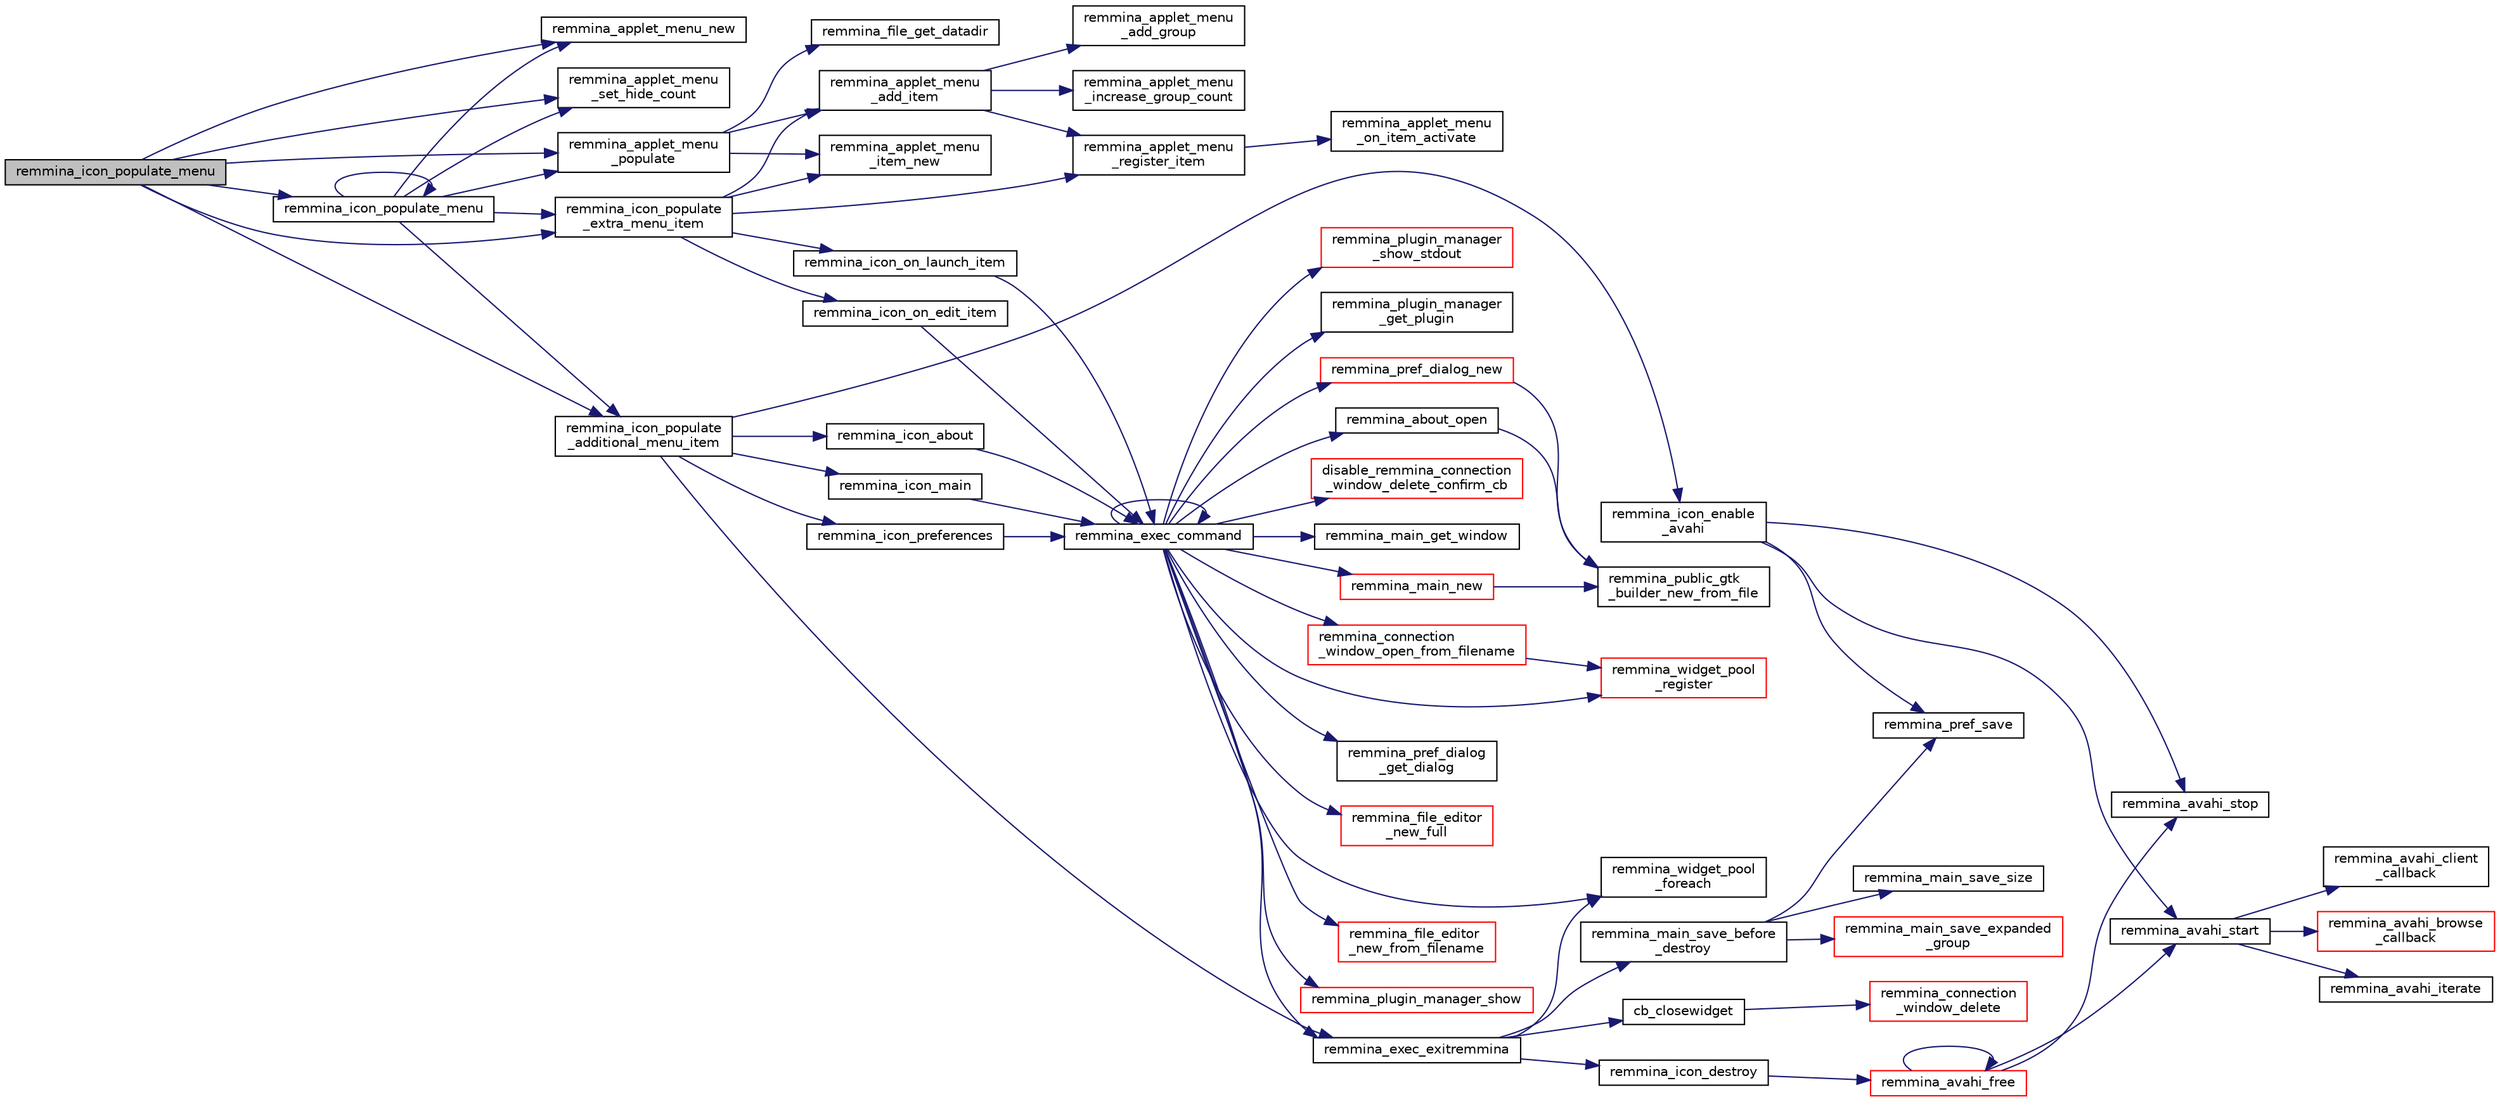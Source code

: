 digraph "remmina_icon_populate_menu"
{
  edge [fontname="Helvetica",fontsize="10",labelfontname="Helvetica",labelfontsize="10"];
  node [fontname="Helvetica",fontsize="10",shape=record];
  rankdir="LR";
  Node546 [label="remmina_icon_populate_menu",height=0.2,width=0.4,color="black", fillcolor="grey75", style="filled", fontcolor="black"];
  Node546 -> Node547 [color="midnightblue",fontsize="10",style="solid",fontname="Helvetica"];
  Node547 [label="remmina_applet_menu_new",height=0.2,width=0.4,color="black", fillcolor="white", style="filled",URL="$remmina__applet__menu_8c.html#adc65e597bc73ddbda587caa929efe872"];
  Node546 -> Node548 [color="midnightblue",fontsize="10",style="solid",fontname="Helvetica"];
  Node548 [label="remmina_applet_menu\l_set_hide_count",height=0.2,width=0.4,color="black", fillcolor="white", style="filled",URL="$remmina__applet__menu_8c.html#af2baabd1750dd1a95a0b36e601d99cfe"];
  Node546 -> Node549 [color="midnightblue",fontsize="10",style="solid",fontname="Helvetica"];
  Node549 [label="remmina_applet_menu\l_populate",height=0.2,width=0.4,color="black", fillcolor="white", style="filled",URL="$remmina__applet__menu_8c.html#a8029065504aef0e850d79f3823d18f66"];
  Node549 -> Node550 [color="midnightblue",fontsize="10",style="solid",fontname="Helvetica"];
  Node550 [label="remmina_file_get_datadir",height=0.2,width=0.4,color="black", fillcolor="white", style="filled",URL="$remmina__file__manager_8c.html#aa65bc30beb59d607ba430d966e7e27f5"];
  Node549 -> Node551 [color="midnightblue",fontsize="10",style="solid",fontname="Helvetica"];
  Node551 [label="remmina_applet_menu\l_item_new",height=0.2,width=0.4,color="black", fillcolor="white", style="filled",URL="$remmina__applet__menu__item_8c.html#a8518d5abbcb0cf2ff0923e41d55e1a96"];
  Node549 -> Node552 [color="midnightblue",fontsize="10",style="solid",fontname="Helvetica"];
  Node552 [label="remmina_applet_menu\l_add_item",height=0.2,width=0.4,color="black", fillcolor="white", style="filled",URL="$remmina__applet__menu_8c.html#a261d344be12cd270d8b81a26e1ad9d23"];
  Node552 -> Node553 [color="midnightblue",fontsize="10",style="solid",fontname="Helvetica"];
  Node553 [label="remmina_applet_menu\l_add_group",height=0.2,width=0.4,color="black", fillcolor="white", style="filled",URL="$remmina__applet__menu_8c.html#a9103d33954ab8afdfe3e3892db7caabb"];
  Node552 -> Node554 [color="midnightblue",fontsize="10",style="solid",fontname="Helvetica"];
  Node554 [label="remmina_applet_menu\l_increase_group_count",height=0.2,width=0.4,color="black", fillcolor="white", style="filled",URL="$remmina__applet__menu_8c.html#a00ccc046ebf9862d7030dac635a86dc6"];
  Node552 -> Node555 [color="midnightblue",fontsize="10",style="solid",fontname="Helvetica"];
  Node555 [label="remmina_applet_menu\l_register_item",height=0.2,width=0.4,color="black", fillcolor="white", style="filled",URL="$remmina__applet__menu_8c.html#abb924051b4e37930bed6aed12b653751"];
  Node555 -> Node556 [color="midnightblue",fontsize="10",style="solid",fontname="Helvetica"];
  Node556 [label="remmina_applet_menu\l_on_item_activate",height=0.2,width=0.4,color="black", fillcolor="white", style="filled",URL="$remmina__applet__menu_8c.html#ae92f8313a24f778e5ef39fdfb92a73f2"];
  Node546 -> Node557 [color="midnightblue",fontsize="10",style="solid",fontname="Helvetica"];
  Node557 [label="remmina_icon_populate\l_extra_menu_item",height=0.2,width=0.4,color="black", fillcolor="white", style="filled",URL="$remmina__icon_8c.html#a2847311861df3a2f1c8bbcd35cf3fd6f"];
  Node557 -> Node551 [color="midnightblue",fontsize="10",style="solid",fontname="Helvetica"];
  Node557 -> Node552 [color="midnightblue",fontsize="10",style="solid",fontname="Helvetica"];
  Node557 -> Node555 [color="midnightblue",fontsize="10",style="solid",fontname="Helvetica"];
  Node557 -> Node558 [color="midnightblue",fontsize="10",style="solid",fontname="Helvetica"];
  Node558 [label="remmina_icon_on_launch_item",height=0.2,width=0.4,color="black", fillcolor="white", style="filled",URL="$remmina__icon_8c.html#ad1699688680e12abcfd5c74dd2f76d83"];
  Node558 -> Node559 [color="midnightblue",fontsize="10",style="solid",fontname="Helvetica"];
  Node559 [label="remmina_exec_command",height=0.2,width=0.4,color="black", fillcolor="white", style="filled",URL="$remmina__exec_8c.html#a424cabdcff647797061e7482049d62a7"];
  Node559 -> Node560 [color="midnightblue",fontsize="10",style="solid",fontname="Helvetica"];
  Node560 [label="remmina_main_get_window",height=0.2,width=0.4,color="black", fillcolor="white", style="filled",URL="$remmina__main_8c.html#a7740488de65c0e642895cc9dfba07b6e"];
  Node559 -> Node561 [color="midnightblue",fontsize="10",style="solid",fontname="Helvetica"];
  Node561 [label="remmina_main_new",height=0.2,width=0.4,color="red", fillcolor="white", style="filled",URL="$remmina__main_8c.html#af14b1942a754d7b2f5c10266208ebe01"];
  Node561 -> Node562 [color="midnightblue",fontsize="10",style="solid",fontname="Helvetica"];
  Node562 [label="remmina_public_gtk\l_builder_new_from_file",height=0.2,width=0.4,color="black", fillcolor="white", style="filled",URL="$remmina__public_8c.html#a3031598a6e4f67d1519d8e5afba7da41"];
  Node559 -> Node640 [color="midnightblue",fontsize="10",style="solid",fontname="Helvetica"];
  Node640 [label="remmina_pref_dialog\l_get_dialog",height=0.2,width=0.4,color="black", fillcolor="white", style="filled",URL="$remmina__pref__dialog_8c.html#af87f153e3fc696f76da732d8e431be5a"];
  Node559 -> Node641 [color="midnightblue",fontsize="10",style="solid",fontname="Helvetica"];
  Node641 [label="remmina_pref_dialog_new",height=0.2,width=0.4,color="red", fillcolor="white", style="filled",URL="$remmina__pref__dialog_8c.html#a16091735af5c6ee31fb794a5fb860342"];
  Node641 -> Node562 [color="midnightblue",fontsize="10",style="solid",fontname="Helvetica"];
  Node559 -> Node647 [color="midnightblue",fontsize="10",style="solid",fontname="Helvetica"];
  Node647 [label="remmina_file_editor\l_new_full",height=0.2,width=0.4,color="red", fillcolor="white", style="filled",URL="$remmina__file__editor_8c.html#ab563344276cbcdf0fcea05b0b64c7aeb"];
  Node559 -> Node697 [color="midnightblue",fontsize="10",style="solid",fontname="Helvetica"];
  Node697 [label="remmina_connection\l_window_open_from_filename",height=0.2,width=0.4,color="red", fillcolor="white", style="filled",URL="$remmina__connection__window_8c.html#ab0ed27ef360efc7d92906cbabf9da5db"];
  Node697 -> Node638 [color="midnightblue",fontsize="10",style="solid",fontname="Helvetica"];
  Node638 [label="remmina_widget_pool\l_register",height=0.2,width=0.4,color="red", fillcolor="white", style="filled",URL="$remmina__widget__pool_8c.html#ae3c9c9853eb5bedbfeadbfac1d495b95"];
  Node559 -> Node890 [color="midnightblue",fontsize="10",style="solid",fontname="Helvetica"];
  Node890 [label="remmina_file_editor\l_new_from_filename",height=0.2,width=0.4,color="red", fillcolor="white", style="filled",URL="$remmina__file__editor_8c.html#aa9345cfe3fb32d326b652e96ee55eaea"];
  Node559 -> Node891 [color="midnightblue",fontsize="10",style="solid",fontname="Helvetica"];
  Node891 [label="remmina_about_open",height=0.2,width=0.4,color="black", fillcolor="white", style="filled",URL="$remmina__about_8c.html#a3ad768979e0945a162018c6d596c90f4"];
  Node891 -> Node562 [color="midnightblue",fontsize="10",style="solid",fontname="Helvetica"];
  Node559 -> Node559 [color="midnightblue",fontsize="10",style="solid",fontname="Helvetica"];
  Node559 -> Node892 [color="midnightblue",fontsize="10",style="solid",fontname="Helvetica"];
  Node892 [label="remmina_plugin_manager_show",height=0.2,width=0.4,color="red", fillcolor="white", style="filled",URL="$remmina__plugin__manager_8c.html#aedec4e9cf18d99a559aa51065c2bc276"];
  Node559 -> Node894 [color="midnightblue",fontsize="10",style="solid",fontname="Helvetica"];
  Node894 [label="remmina_plugin_manager\l_show_stdout",height=0.2,width=0.4,color="red", fillcolor="white", style="filled",URL="$remmina__plugin__manager_8c.html#afe0881986b2a64bfb5460981dadcf28d"];
  Node559 -> Node569 [color="midnightblue",fontsize="10",style="solid",fontname="Helvetica"];
  Node569 [label="remmina_plugin_manager\l_get_plugin",height=0.2,width=0.4,color="black", fillcolor="white", style="filled",URL="$remmina__plugin__manager_8c.html#a3872c8656a8a3d5147bcc603471c1932"];
  Node559 -> Node638 [color="midnightblue",fontsize="10",style="solid",fontname="Helvetica"];
  Node559 -> Node823 [color="midnightblue",fontsize="10",style="solid",fontname="Helvetica"];
  Node823 [label="remmina_widget_pool\l_foreach",height=0.2,width=0.4,color="black", fillcolor="white", style="filled",URL="$remmina__widget__pool_8c.html#a53fad3994b2550300cfd4fd8bb2a2b5b"];
  Node559 -> Node878 [color="midnightblue",fontsize="10",style="solid",fontname="Helvetica"];
  Node878 [label="disable_remmina_connection\l_window_delete_confirm_cb",height=0.2,width=0.4,color="red", fillcolor="white", style="filled",URL="$remmina__exec_8c.html#a3a857f545238914d4e021d44c4b15b4f"];
  Node559 -> Node865 [color="midnightblue",fontsize="10",style="solid",fontname="Helvetica"];
  Node865 [label="remmina_exec_exitremmina",height=0.2,width=0.4,color="black", fillcolor="white", style="filled",URL="$remmina__exec_8c.html#a206abe0e916081b29c5faa52330e2271"];
  Node865 -> Node866 [color="midnightblue",fontsize="10",style="solid",fontname="Helvetica"];
  Node866 [label="remmina_main_save_before\l_destroy",height=0.2,width=0.4,color="black", fillcolor="white", style="filled",URL="$remmina__main_8c.html#a009f32092bd1d8dcd8e783d25416f3df"];
  Node866 -> Node867 [color="midnightblue",fontsize="10",style="solid",fontname="Helvetica"];
  Node867 [label="remmina_main_save_size",height=0.2,width=0.4,color="black", fillcolor="white", style="filled",URL="$remmina__main_8c.html#ac448c53d7a2066763d2b747d269f60ee"];
  Node866 -> Node573 [color="midnightblue",fontsize="10",style="solid",fontname="Helvetica"];
  Node573 [label="remmina_main_save_expanded\l_group",height=0.2,width=0.4,color="red", fillcolor="white", style="filled",URL="$remmina__main_8c.html#ad8744dc59ba8072ffdf557b6c94e9f40"];
  Node866 -> Node633 [color="midnightblue",fontsize="10",style="solid",fontname="Helvetica"];
  Node633 [label="remmina_pref_save",height=0.2,width=0.4,color="black", fillcolor="white", style="filled",URL="$remmina__pref_8c.html#a1c614a5e7dc3cd415be6e0a926e26983"];
  Node865 -> Node823 [color="midnightblue",fontsize="10",style="solid",fontname="Helvetica"];
  Node865 -> Node868 [color="midnightblue",fontsize="10",style="solid",fontname="Helvetica"];
  Node868 [label="cb_closewidget",height=0.2,width=0.4,color="black", fillcolor="white", style="filled",URL="$remmina__exec_8c.html#a0ffd51ed283da4640c920e75e89e694a"];
  Node868 -> Node715 [color="midnightblue",fontsize="10",style="solid",fontname="Helvetica"];
  Node715 [label="remmina_connection\l_window_delete",height=0.2,width=0.4,color="red", fillcolor="white", style="filled",URL="$remmina__connection__window_8c.html#a47242e757b22622e8653643de24fdad9"];
  Node865 -> Node869 [color="midnightblue",fontsize="10",style="solid",fontname="Helvetica"];
  Node869 [label="remmina_icon_destroy",height=0.2,width=0.4,color="black", fillcolor="white", style="filled",URL="$remmina__icon_8c.html#a25b1d13f76ddf6a51836d780eda5fab1"];
  Node869 -> Node870 [color="midnightblue",fontsize="10",style="solid",fontname="Helvetica"];
  Node870 [label="remmina_avahi_free",height=0.2,width=0.4,color="red", fillcolor="white", style="filled",URL="$remmina__avahi_8c.html#a2710b09d09507f1c91ba8a2bd01b0436"];
  Node870 -> Node871 [color="midnightblue",fontsize="10",style="solid",fontname="Helvetica"];
  Node871 [label="remmina_avahi_stop",height=0.2,width=0.4,color="black", fillcolor="white", style="filled",URL="$remmina__avahi_8c.html#a74b9962d6ef442e9c0a84293e2eaed30"];
  Node870 -> Node873 [color="midnightblue",fontsize="10",style="solid",fontname="Helvetica"];
  Node873 [label="remmina_avahi_start",height=0.2,width=0.4,color="black", fillcolor="white", style="filled",URL="$remmina__avahi_8c.html#a1ec851b22607dd1171ecdd5cca735b71"];
  Node873 -> Node874 [color="midnightblue",fontsize="10",style="solid",fontname="Helvetica"];
  Node874 [label="remmina_avahi_client\l_callback",height=0.2,width=0.4,color="black", fillcolor="white", style="filled",URL="$remmina__avahi_8c.html#a06890e127f3d58d93e6ba31051c816d7"];
  Node873 -> Node875 [color="midnightblue",fontsize="10",style="solid",fontname="Helvetica"];
  Node875 [label="remmina_avahi_browse\l_callback",height=0.2,width=0.4,color="red", fillcolor="white", style="filled",URL="$remmina__avahi_8c.html#a1275ffa50fdda727520512496ef6f80d"];
  Node873 -> Node877 [color="midnightblue",fontsize="10",style="solid",fontname="Helvetica"];
  Node877 [label="remmina_avahi_iterate",height=0.2,width=0.4,color="black", fillcolor="white", style="filled",URL="$remmina__avahi_8c.html#ab7c9f88b990e204955c7e02f6fee17c9"];
  Node870 -> Node870 [color="midnightblue",fontsize="10",style="solid",fontname="Helvetica"];
  Node557 -> Node896 [color="midnightblue",fontsize="10",style="solid",fontname="Helvetica"];
  Node896 [label="remmina_icon_on_edit_item",height=0.2,width=0.4,color="black", fillcolor="white", style="filled",URL="$remmina__icon_8c.html#af8708120906a8dc41a7998ebf9ecd129"];
  Node896 -> Node559 [color="midnightblue",fontsize="10",style="solid",fontname="Helvetica"];
  Node546 -> Node897 [color="midnightblue",fontsize="10",style="solid",fontname="Helvetica"];
  Node897 [label="remmina_icon_populate\l_additional_menu_item",height=0.2,width=0.4,color="black", fillcolor="white", style="filled",URL="$remmina__icon_8c.html#a8aaf73ed94cf20dcce1c7be26262cb56"];
  Node897 -> Node898 [color="midnightblue",fontsize="10",style="solid",fontname="Helvetica"];
  Node898 [label="remmina_icon_main",height=0.2,width=0.4,color="black", fillcolor="white", style="filled",URL="$remmina__icon_8c.html#a920476110ab6410c8fc8cf734109e497"];
  Node898 -> Node559 [color="midnightblue",fontsize="10",style="solid",fontname="Helvetica"];
  Node897 -> Node899 [color="midnightblue",fontsize="10",style="solid",fontname="Helvetica"];
  Node899 [label="remmina_icon_preferences",height=0.2,width=0.4,color="black", fillcolor="white", style="filled",URL="$remmina__icon_8c.html#ad3b0e3d12e4854eae05b1afea19da404"];
  Node899 -> Node559 [color="midnightblue",fontsize="10",style="solid",fontname="Helvetica"];
  Node897 -> Node900 [color="midnightblue",fontsize="10",style="solid",fontname="Helvetica"];
  Node900 [label="remmina_icon_about",height=0.2,width=0.4,color="black", fillcolor="white", style="filled",URL="$remmina__icon_8c.html#a5cdf1958ef01e49889bcee2e90e2cf71"];
  Node900 -> Node559 [color="midnightblue",fontsize="10",style="solid",fontname="Helvetica"];
  Node897 -> Node901 [color="midnightblue",fontsize="10",style="solid",fontname="Helvetica"];
  Node901 [label="remmina_icon_enable\l_avahi",height=0.2,width=0.4,color="black", fillcolor="white", style="filled",URL="$remmina__icon_8c.html#ac424cc450aa98c2a0fe2494cddff48a6"];
  Node901 -> Node873 [color="midnightblue",fontsize="10",style="solid",fontname="Helvetica"];
  Node901 -> Node871 [color="midnightblue",fontsize="10",style="solid",fontname="Helvetica"];
  Node901 -> Node633 [color="midnightblue",fontsize="10",style="solid",fontname="Helvetica"];
  Node897 -> Node865 [color="midnightblue",fontsize="10",style="solid",fontname="Helvetica"];
  Node546 -> Node902 [color="midnightblue",fontsize="10",style="solid",fontname="Helvetica"];
  Node902 [label="remmina_icon_populate_menu",height=0.2,width=0.4,color="black", fillcolor="white", style="filled",URL="$remmina__icon_8c.html#af80ed314f91d653237249d839c7fc3b2"];
  Node902 -> Node547 [color="midnightblue",fontsize="10",style="solid",fontname="Helvetica"];
  Node902 -> Node548 [color="midnightblue",fontsize="10",style="solid",fontname="Helvetica"];
  Node902 -> Node549 [color="midnightblue",fontsize="10",style="solid",fontname="Helvetica"];
  Node902 -> Node557 [color="midnightblue",fontsize="10",style="solid",fontname="Helvetica"];
  Node902 -> Node897 [color="midnightblue",fontsize="10",style="solid",fontname="Helvetica"];
  Node902 -> Node902 [color="midnightblue",fontsize="10",style="solid",fontname="Helvetica"];
}
